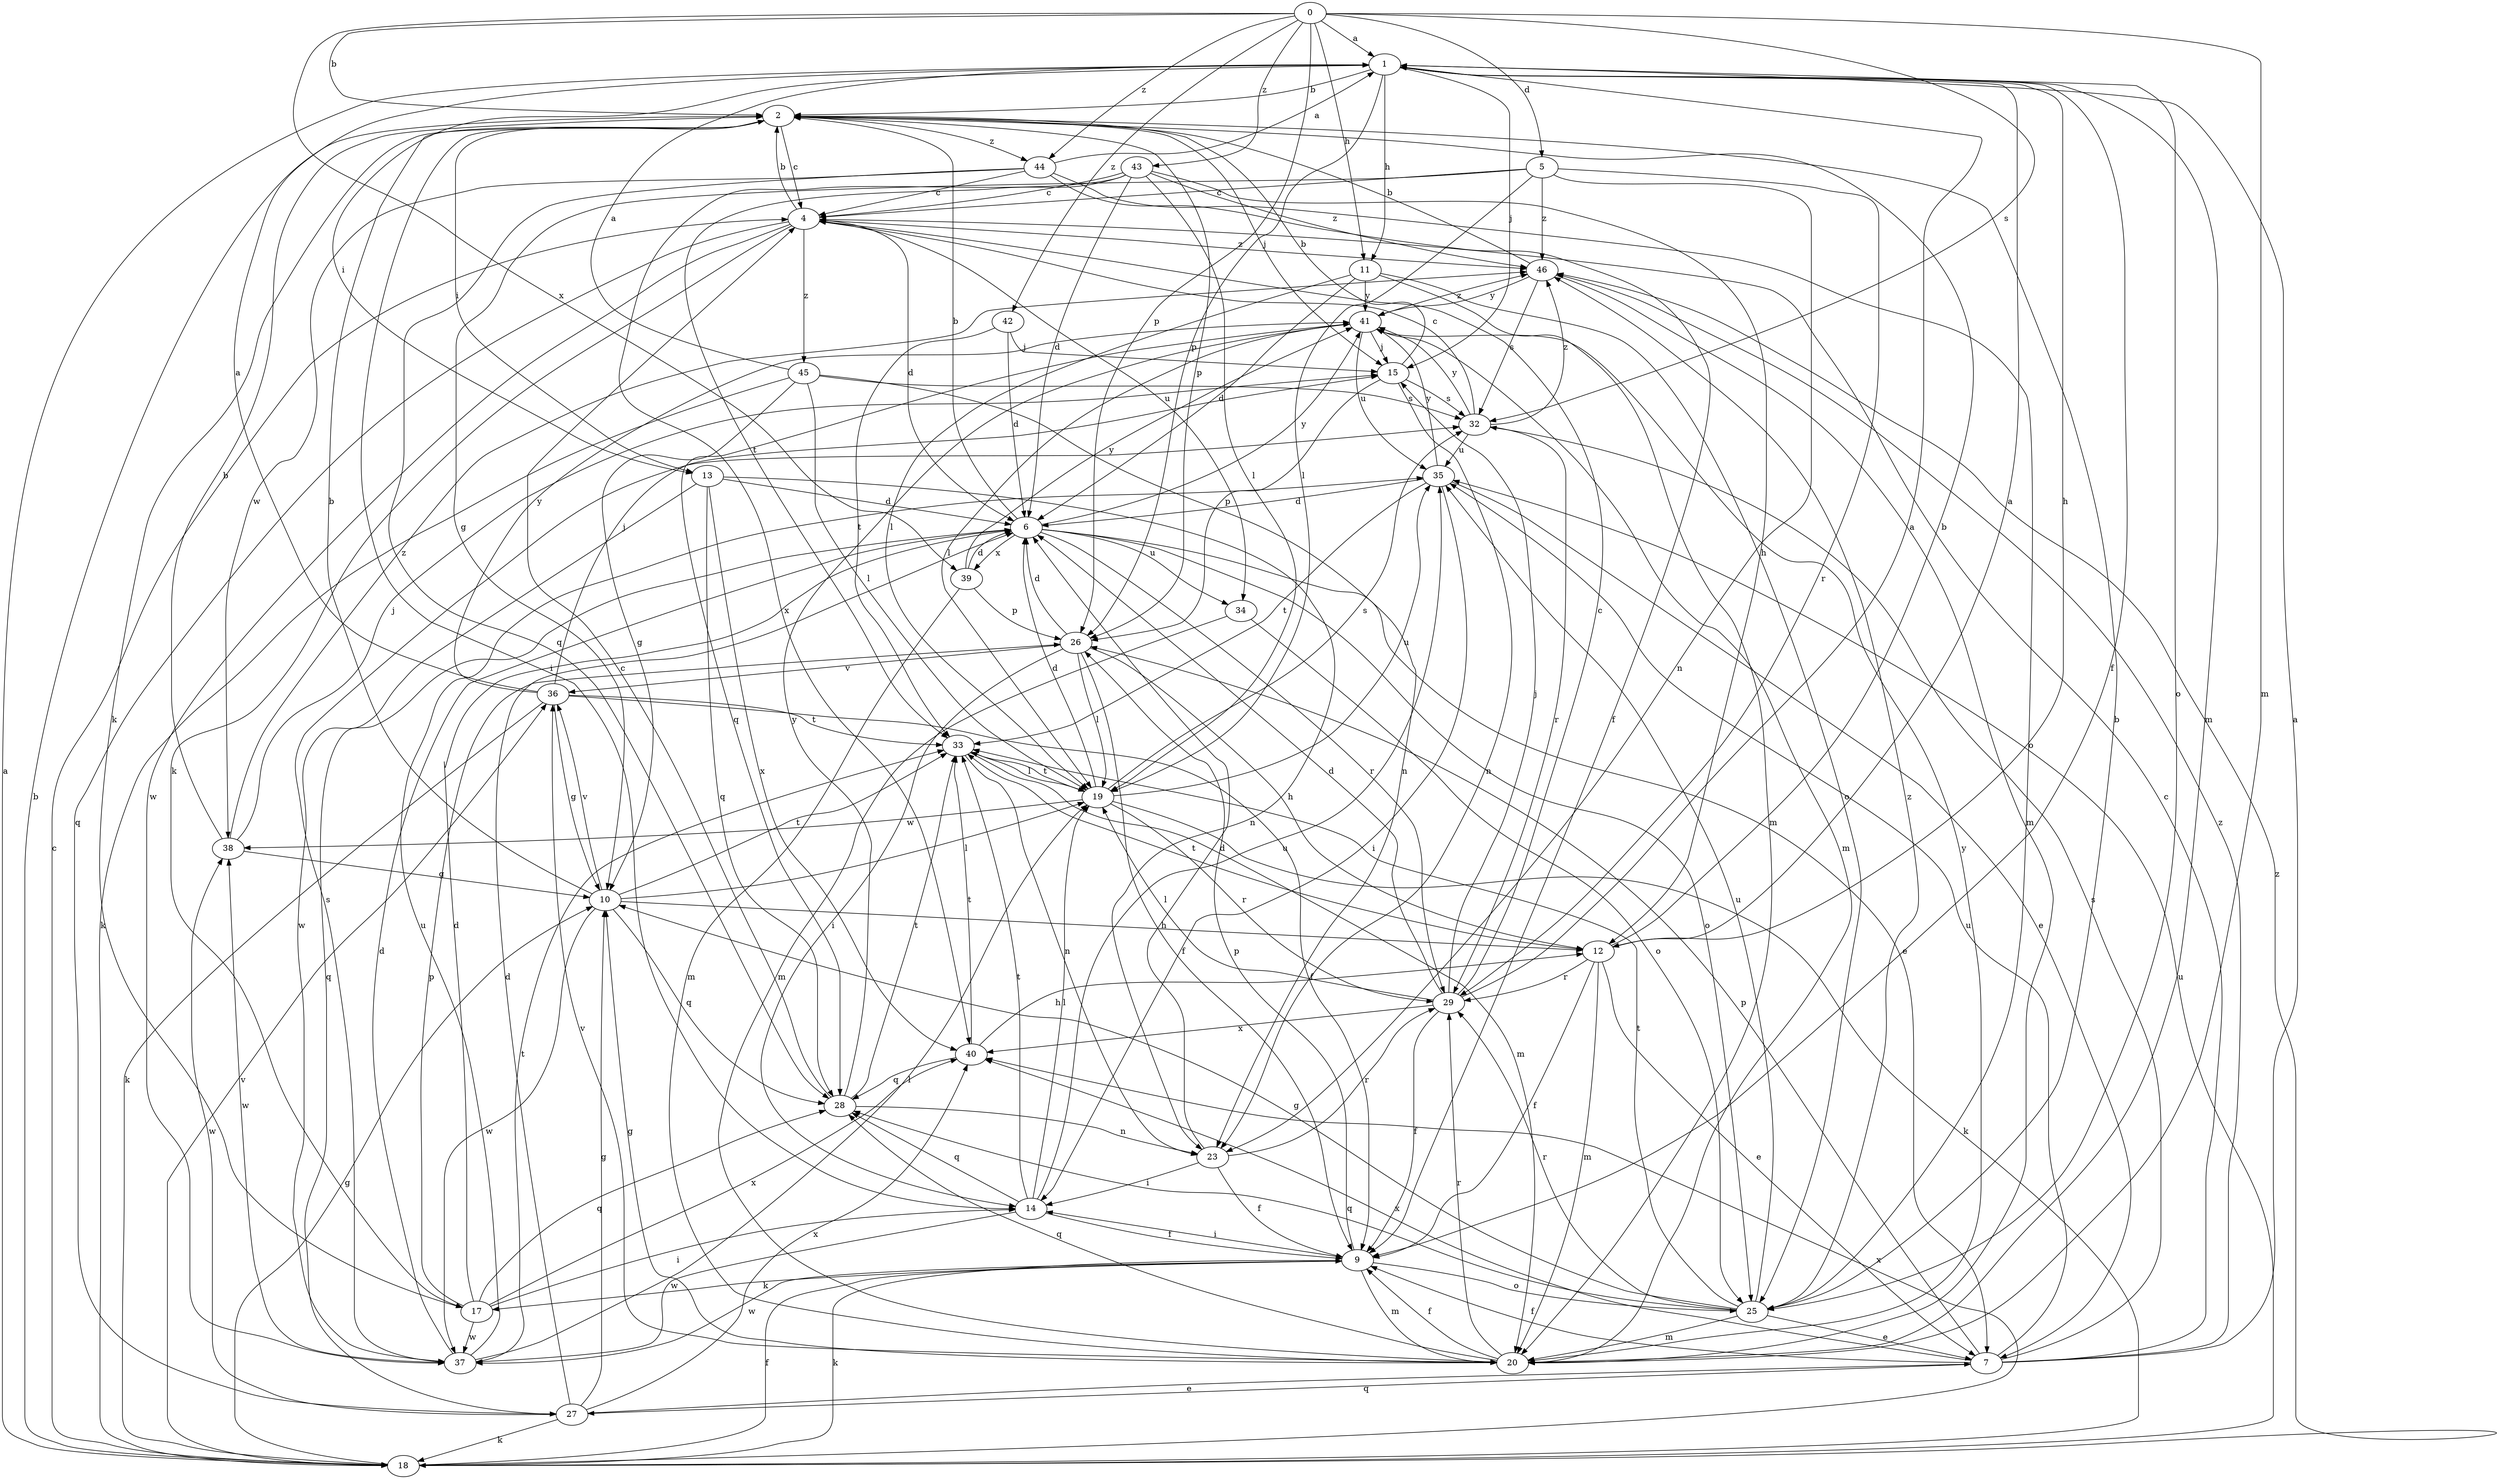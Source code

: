 strict digraph  {
0;
1;
2;
4;
5;
6;
7;
9;
10;
11;
12;
13;
14;
15;
17;
18;
19;
20;
23;
25;
26;
27;
28;
29;
32;
33;
34;
35;
36;
37;
38;
39;
40;
41;
42;
43;
44;
45;
46;
0 -> 1  [label=a];
0 -> 2  [label=b];
0 -> 5  [label=d];
0 -> 11  [label=h];
0 -> 20  [label=m];
0 -> 26  [label=p];
0 -> 32  [label=s];
0 -> 39  [label=x];
0 -> 42  [label=z];
0 -> 43  [label=z];
0 -> 44  [label=z];
1 -> 2  [label=b];
1 -> 9  [label=f];
1 -> 11  [label=h];
1 -> 12  [label=h];
1 -> 13  [label=i];
1 -> 15  [label=j];
1 -> 20  [label=m];
1 -> 25  [label=o];
1 -> 26  [label=p];
2 -> 4  [label=c];
2 -> 13  [label=i];
2 -> 14  [label=i];
2 -> 15  [label=j];
2 -> 17  [label=k];
2 -> 26  [label=p];
2 -> 44  [label=z];
4 -> 2  [label=b];
4 -> 6  [label=d];
4 -> 17  [label=k];
4 -> 27  [label=q];
4 -> 34  [label=u];
4 -> 37  [label=w];
4 -> 45  [label=z];
4 -> 46  [label=z];
5 -> 4  [label=c];
5 -> 10  [label=g];
5 -> 19  [label=l];
5 -> 23  [label=n];
5 -> 29  [label=r];
5 -> 46  [label=z];
6 -> 2  [label=b];
6 -> 7  [label=e];
6 -> 25  [label=o];
6 -> 27  [label=q];
6 -> 29  [label=r];
6 -> 34  [label=u];
6 -> 39  [label=x];
6 -> 41  [label=y];
7 -> 1  [label=a];
7 -> 4  [label=c];
7 -> 9  [label=f];
7 -> 26  [label=p];
7 -> 27  [label=q];
7 -> 32  [label=s];
7 -> 35  [label=u];
7 -> 40  [label=x];
7 -> 46  [label=z];
9 -> 14  [label=i];
9 -> 17  [label=k];
9 -> 18  [label=k];
9 -> 20  [label=m];
9 -> 25  [label=o];
9 -> 26  [label=p];
9 -> 37  [label=w];
10 -> 2  [label=b];
10 -> 12  [label=h];
10 -> 19  [label=l];
10 -> 28  [label=q];
10 -> 33  [label=t];
10 -> 36  [label=v];
10 -> 37  [label=w];
11 -> 6  [label=d];
11 -> 19  [label=l];
11 -> 20  [label=m];
11 -> 25  [label=o];
11 -> 41  [label=y];
12 -> 1  [label=a];
12 -> 2  [label=b];
12 -> 7  [label=e];
12 -> 9  [label=f];
12 -> 20  [label=m];
12 -> 29  [label=r];
12 -> 33  [label=t];
13 -> 6  [label=d];
13 -> 23  [label=n];
13 -> 28  [label=q];
13 -> 37  [label=w];
13 -> 40  [label=x];
14 -> 9  [label=f];
14 -> 19  [label=l];
14 -> 28  [label=q];
14 -> 33  [label=t];
14 -> 35  [label=u];
14 -> 37  [label=w];
15 -> 2  [label=b];
15 -> 23  [label=n];
15 -> 26  [label=p];
15 -> 32  [label=s];
17 -> 6  [label=d];
17 -> 14  [label=i];
17 -> 26  [label=p];
17 -> 28  [label=q];
17 -> 37  [label=w];
17 -> 40  [label=x];
18 -> 1  [label=a];
18 -> 2  [label=b];
18 -> 4  [label=c];
18 -> 9  [label=f];
18 -> 10  [label=g];
18 -> 35  [label=u];
18 -> 36  [label=v];
18 -> 40  [label=x];
18 -> 46  [label=z];
19 -> 6  [label=d];
19 -> 18  [label=k];
19 -> 29  [label=r];
19 -> 32  [label=s];
19 -> 33  [label=t];
19 -> 35  [label=u];
19 -> 38  [label=w];
20 -> 9  [label=f];
20 -> 10  [label=g];
20 -> 28  [label=q];
20 -> 29  [label=r];
20 -> 36  [label=v];
20 -> 41  [label=y];
23 -> 6  [label=d];
23 -> 9  [label=f];
23 -> 14  [label=i];
23 -> 29  [label=r];
25 -> 2  [label=b];
25 -> 7  [label=e];
25 -> 10  [label=g];
25 -> 20  [label=m];
25 -> 28  [label=q];
25 -> 29  [label=r];
25 -> 33  [label=t];
25 -> 35  [label=u];
25 -> 46  [label=z];
26 -> 6  [label=d];
26 -> 9  [label=f];
26 -> 12  [label=h];
26 -> 14  [label=i];
26 -> 19  [label=l];
26 -> 36  [label=v];
27 -> 6  [label=d];
27 -> 7  [label=e];
27 -> 10  [label=g];
27 -> 18  [label=k];
27 -> 38  [label=w];
27 -> 40  [label=x];
28 -> 4  [label=c];
28 -> 23  [label=n];
28 -> 33  [label=t];
28 -> 41  [label=y];
29 -> 1  [label=a];
29 -> 4  [label=c];
29 -> 6  [label=d];
29 -> 9  [label=f];
29 -> 15  [label=j];
29 -> 19  [label=l];
29 -> 40  [label=x];
32 -> 4  [label=c];
32 -> 29  [label=r];
32 -> 35  [label=u];
32 -> 41  [label=y];
32 -> 46  [label=z];
33 -> 19  [label=l];
33 -> 20  [label=m];
33 -> 23  [label=n];
34 -> 20  [label=m];
34 -> 25  [label=o];
35 -> 6  [label=d];
35 -> 7  [label=e];
35 -> 14  [label=i];
35 -> 33  [label=t];
35 -> 41  [label=y];
36 -> 1  [label=a];
36 -> 9  [label=f];
36 -> 10  [label=g];
36 -> 15  [label=j];
36 -> 18  [label=k];
36 -> 33  [label=t];
36 -> 41  [label=y];
37 -> 6  [label=d];
37 -> 19  [label=l];
37 -> 32  [label=s];
37 -> 33  [label=t];
37 -> 35  [label=u];
37 -> 38  [label=w];
38 -> 2  [label=b];
38 -> 10  [label=g];
38 -> 15  [label=j];
38 -> 46  [label=z];
39 -> 6  [label=d];
39 -> 20  [label=m];
39 -> 26  [label=p];
39 -> 41  [label=y];
40 -> 12  [label=h];
40 -> 28  [label=q];
40 -> 33  [label=t];
41 -> 15  [label=j];
41 -> 19  [label=l];
41 -> 20  [label=m];
41 -> 28  [label=q];
41 -> 35  [label=u];
41 -> 46  [label=z];
42 -> 6  [label=d];
42 -> 15  [label=j];
42 -> 33  [label=t];
43 -> 4  [label=c];
43 -> 6  [label=d];
43 -> 12  [label=h];
43 -> 19  [label=l];
43 -> 33  [label=t];
43 -> 40  [label=x];
43 -> 46  [label=z];
44 -> 1  [label=a];
44 -> 4  [label=c];
44 -> 9  [label=f];
44 -> 25  [label=o];
44 -> 28  [label=q];
44 -> 38  [label=w];
45 -> 1  [label=a];
45 -> 10  [label=g];
45 -> 18  [label=k];
45 -> 19  [label=l];
45 -> 23  [label=n];
45 -> 32  [label=s];
46 -> 2  [label=b];
46 -> 20  [label=m];
46 -> 32  [label=s];
46 -> 41  [label=y];
}

